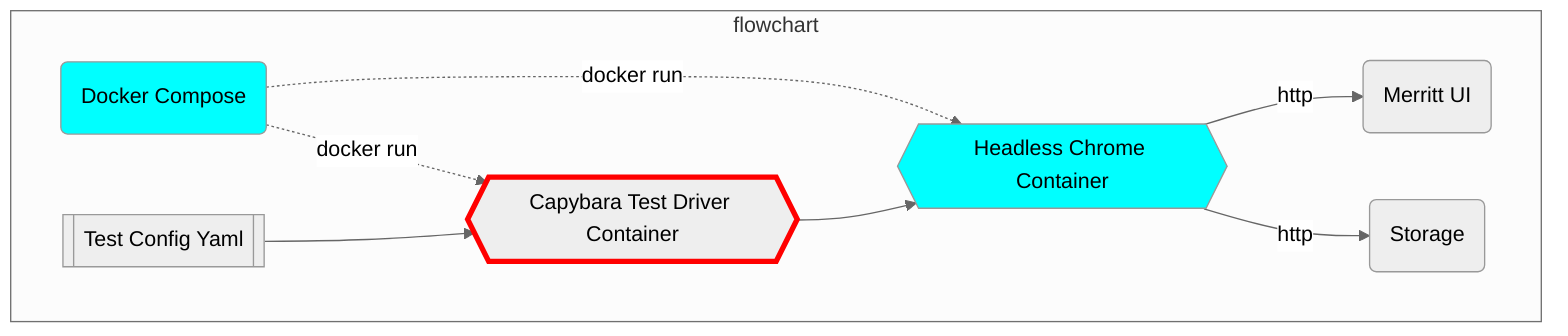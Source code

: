 %%{init: {'theme': 'neutral'}}%%
graph TD
  CAPY{{Capybara Test Driver Container}}
  CHROME{{Headless Chrome Container}}
  UI(Merritt UI)
  STORE(Storage)
  CONFIG[[Test Config Yaml]]
  DOCK(Docker Compose)

  subgraph flowchart
    DOCK -.-> |docker run| CAPY
    DOCK -.-> |docker run| CHROME
    CONFIG --> CAPY
    CAPY --> CHROME
    CHROME --> |http| UI
    CHROME --> |http| STORE
  end
  
  style DOCK fill:cyan
  style CHROME fill:cyan
  style CAPY stroke:red,stroke-width:4px